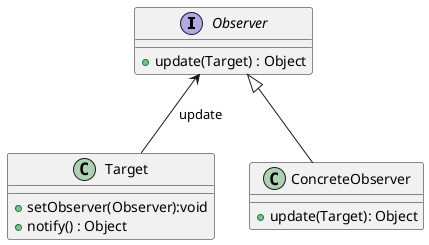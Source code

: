@startuml
'https://plantuml.com/class-diagram

interface Observer {
    + update(Target) : Object
}

class Target
{
   + setObserver(Observer):void
   + notify() : Object
}

class ConcreteObserver
{
    +update(Target): Object
}

Observer <-- Target : update
Observer <|-- ConcreteObserver


@enduml